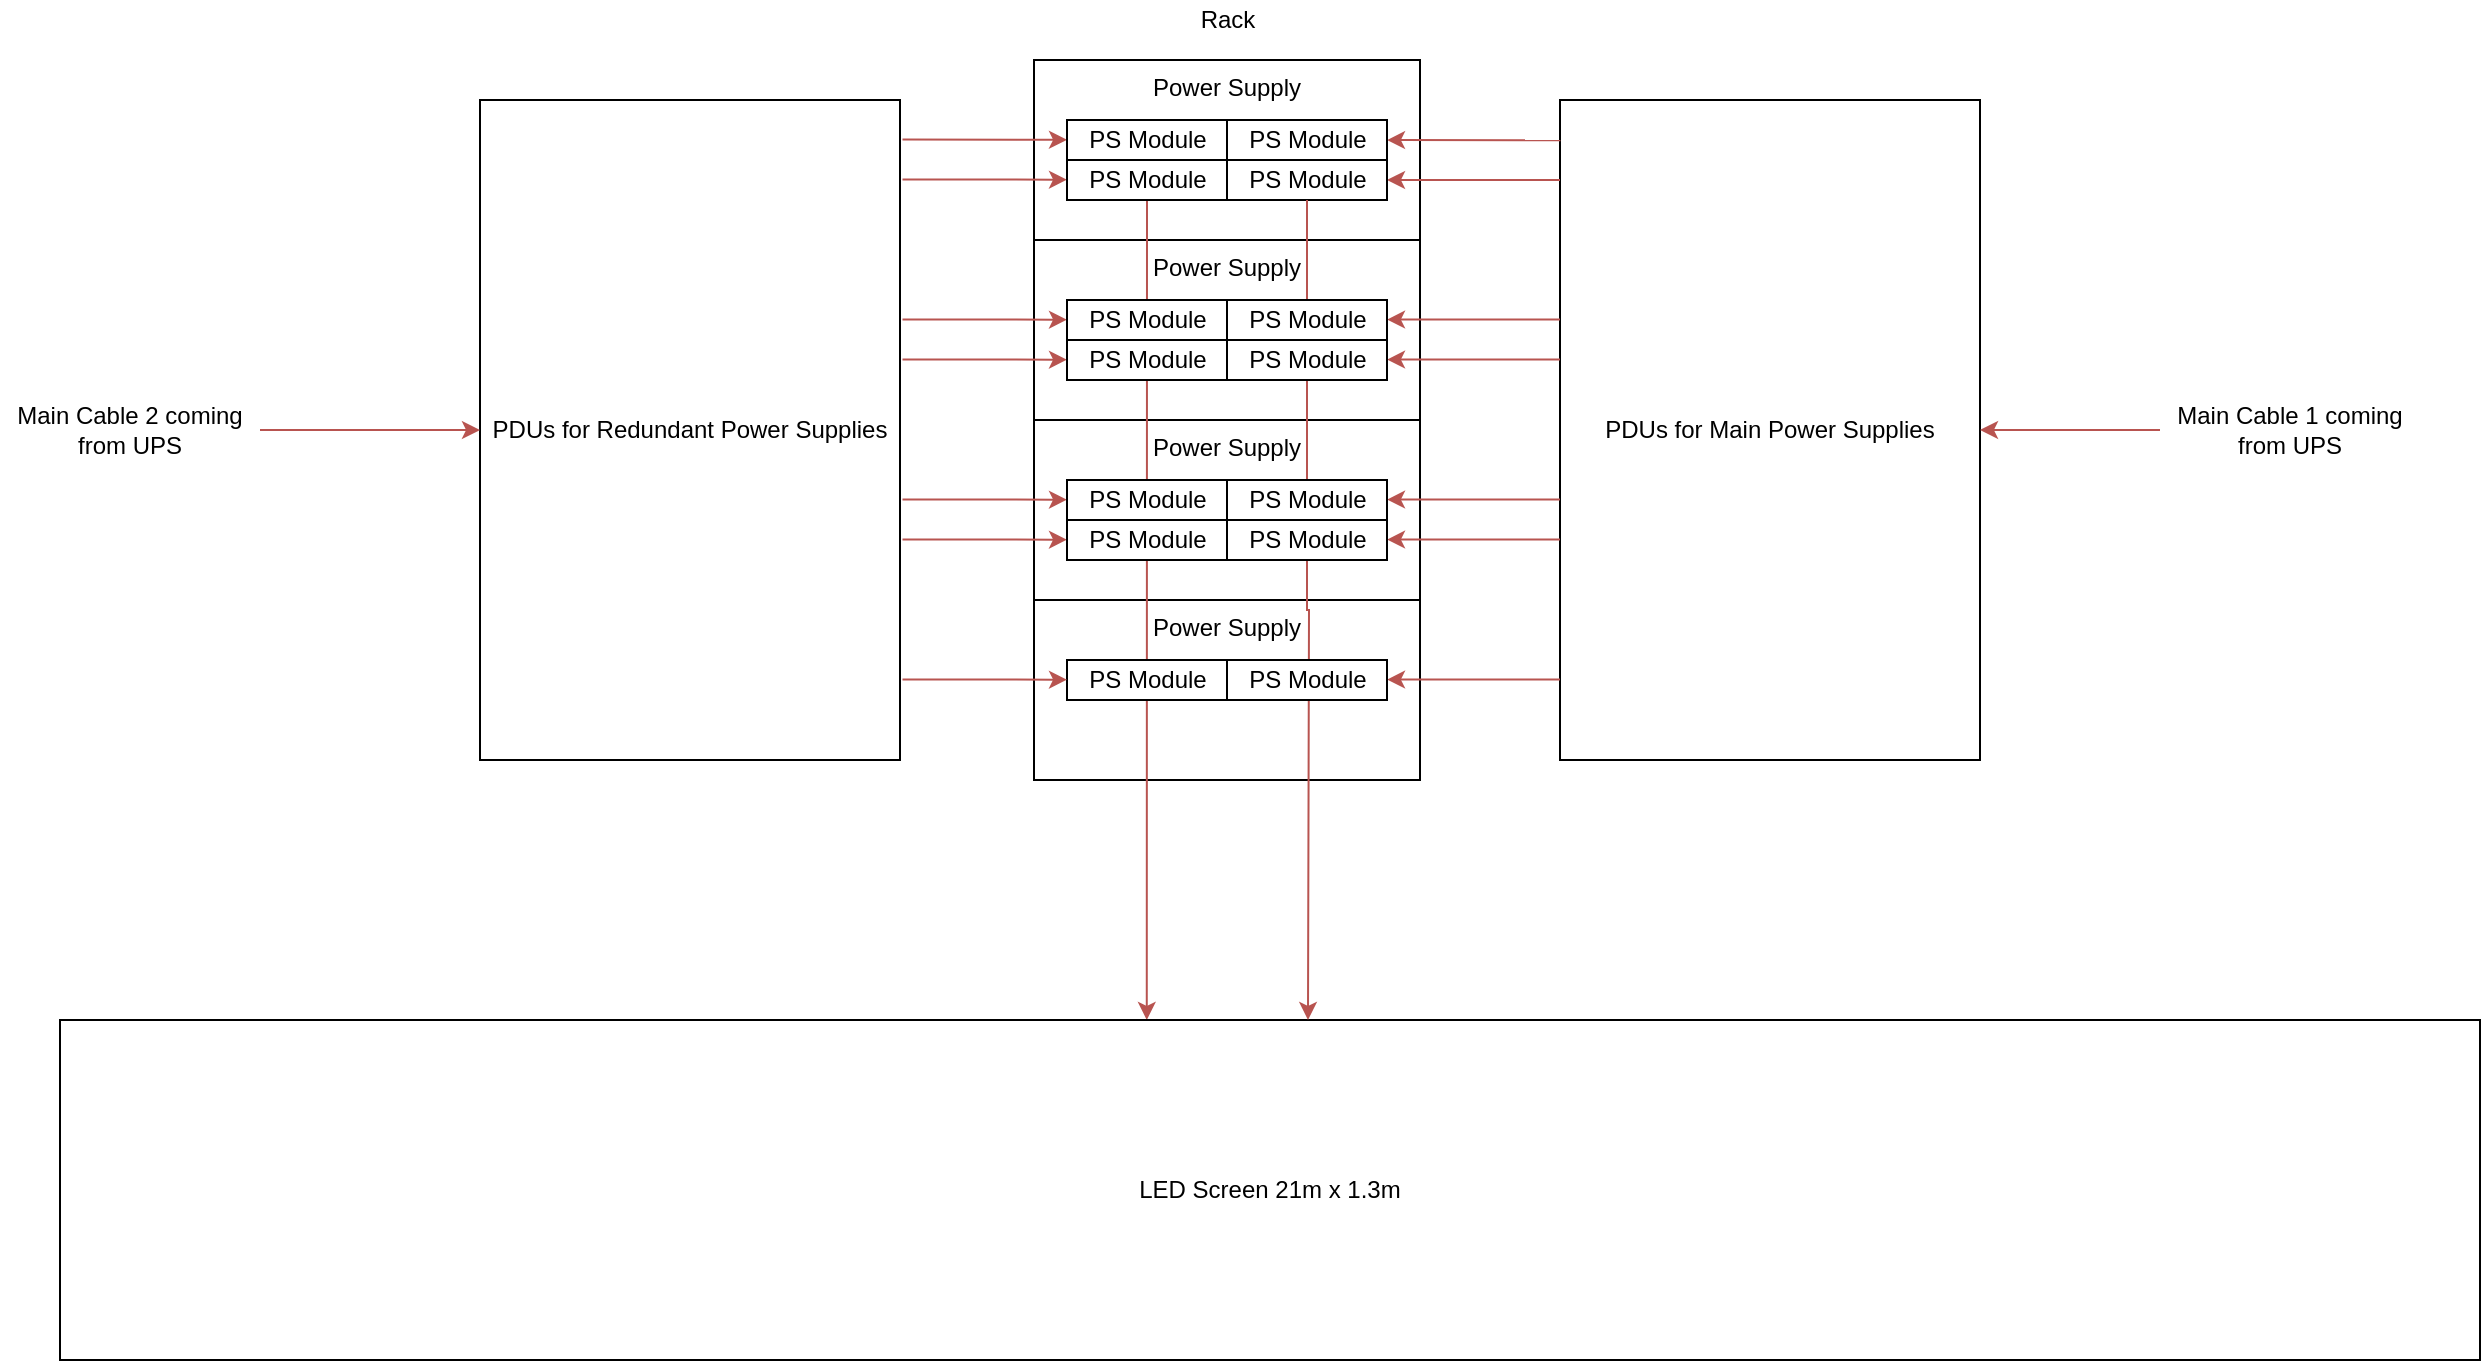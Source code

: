 <mxfile version="13.7.9" type="device"><diagram id="OHl89t3XgFeZNgcmcnRk" name="Page-1"><mxGraphModel dx="2144" dy="1630" grid="1" gridSize="10" guides="1" tooltips="1" connect="1" arrows="1" fold="1" page="1" pageScale="1" pageWidth="1654" pageHeight="1169" math="0" shadow="0"><root><mxCell id="0"/><mxCell id="1" parent="0"/><mxCell id="Eao_oRMj0Ts0742WeRlo-1" value="" style="rounded=0;whiteSpace=wrap;html=1;" vertex="1" parent="1"><mxGeometry x="637" y="230" width="193" height="360" as="geometry"/></mxCell><mxCell id="Eao_oRMj0Ts0742WeRlo-2" value="PDUs for Main Power Supplies" style="rounded=0;whiteSpace=wrap;html=1;" vertex="1" parent="1"><mxGeometry x="900" y="250" width="210" height="330" as="geometry"/></mxCell><mxCell id="Eao_oRMj0Ts0742WeRlo-3" value="" style="endArrow=classic;html=1;entryX=1;entryY=0.5;entryDx=0;entryDy=0;rounded=0;strokeColor=#b85450;fillColor=#f8cecc;endFill=1;startFill=0;comic=0;" edge="1" parent="1" source="Eao_oRMj0Ts0742WeRlo-4" target="Eao_oRMj0Ts0742WeRlo-2"><mxGeometry width="50" height="50" relative="1" as="geometry"><mxPoint x="1200" y="280" as="sourcePoint"/><mxPoint x="1210" y="280" as="targetPoint"/></mxGeometry></mxCell><mxCell id="Eao_oRMj0Ts0742WeRlo-4" value="Main Cable 1 coming from UPS" style="text;html=1;strokeColor=none;fillColor=none;align=center;verticalAlign=middle;whiteSpace=wrap;rounded=0;" vertex="1" parent="1"><mxGeometry x="1200" y="405" width="130" height="20" as="geometry"/></mxCell><mxCell id="Eao_oRMj0Ts0742WeRlo-5" value="PDUs for Redundant Power Supplies" style="rounded=0;whiteSpace=wrap;html=1;" vertex="1" parent="1"><mxGeometry x="360" y="250" width="210" height="330" as="geometry"/></mxCell><mxCell id="Eao_oRMj0Ts0742WeRlo-66" style="edgeStyle=orthogonalEdgeStyle;rounded=0;comic=0;orthogonalLoop=1;jettySize=auto;html=1;sourcePortConstraint=east;startArrow=none;startFill=0;endArrow=classic;endFill=1;strokeColor=#b85450;fillColor=#f8cecc;" edge="1" parent="1" source="Eao_oRMj0Ts0742WeRlo-7"><mxGeometry relative="1" as="geometry"><mxPoint x="360" y="415.0" as="targetPoint"/></mxGeometry></mxCell><mxCell id="Eao_oRMj0Ts0742WeRlo-7" value="Main Cable 2 coming from UPS" style="text;html=1;strokeColor=none;fillColor=none;align=center;verticalAlign=middle;whiteSpace=wrap;rounded=0;" vertex="1" parent="1"><mxGeometry x="120" y="405" width="130" height="20" as="geometry"/></mxCell><mxCell id="Eao_oRMj0Ts0742WeRlo-8" value="Power Supply" style="rounded=0;whiteSpace=wrap;html=1;verticalAlign=top;" vertex="1" parent="1"><mxGeometry x="637" y="230" width="193" height="90" as="geometry"/></mxCell><mxCell id="Eao_oRMj0Ts0742WeRlo-50" style="edgeStyle=none;rounded=0;comic=0;orthogonalLoop=1;jettySize=auto;html=1;entryX=1.006;entryY=0.06;entryDx=0;entryDy=0;entryPerimeter=0;startArrow=classic;startFill=1;endArrow=none;endFill=0;fillColor=#f8cecc;strokeColor=#b85450;" edge="1" parent="1" source="Eao_oRMj0Ts0742WeRlo-9" target="Eao_oRMj0Ts0742WeRlo-5"><mxGeometry relative="1" as="geometry"/></mxCell><mxCell id="Eao_oRMj0Ts0742WeRlo-9" value="PS Module" style="rounded=0;whiteSpace=wrap;html=1;" vertex="1" parent="1"><mxGeometry x="653.5" y="260" width="80" height="20" as="geometry"/></mxCell><mxCell id="Eao_oRMj0Ts0742WeRlo-38" style="edgeStyle=none;rounded=0;orthogonalLoop=1;jettySize=auto;html=1;entryX=0.001;entryY=0.061;entryDx=0;entryDy=0;entryPerimeter=0;startArrow=classic;startFill=1;endArrow=none;endFill=0;fillColor=#f8cecc;strokeColor=#b85450;" edge="1" parent="1" source="Eao_oRMj0Ts0742WeRlo-10" target="Eao_oRMj0Ts0742WeRlo-2"><mxGeometry relative="1" as="geometry"/></mxCell><mxCell id="Eao_oRMj0Ts0742WeRlo-10" value="PS Module" style="rounded=0;whiteSpace=wrap;html=1;" vertex="1" parent="1"><mxGeometry x="733.5" y="260" width="80" height="20" as="geometry"/></mxCell><mxCell id="Eao_oRMj0Ts0742WeRlo-42" style="edgeStyle=none;rounded=0;comic=0;orthogonalLoop=1;jettySize=auto;html=1;exitX=1;exitY=0.5;exitDx=0;exitDy=0;targetPortConstraint=east;anchorPointDirection=0;startArrow=classic;startFill=1;endArrow=none;endFill=0;fillColor=#f8cecc;strokeColor=#b85450;" edge="1" parent="1" source="Eao_oRMj0Ts0742WeRlo-12"><mxGeometry relative="1" as="geometry"><mxPoint x="900" y="290" as="targetPoint"/></mxGeometry></mxCell><mxCell id="Eao_oRMj0Ts0742WeRlo-12" value="PS Module" style="rounded=0;whiteSpace=wrap;html=1;" vertex="1" parent="1"><mxGeometry x="733.5" y="280" width="80" height="20" as="geometry"/></mxCell><mxCell id="Eao_oRMj0Ts0742WeRlo-13" value="Power Supply" style="rounded=0;whiteSpace=wrap;html=1;verticalAlign=top;" vertex="1" parent="1"><mxGeometry x="637" y="320" width="193" height="90" as="geometry"/></mxCell><mxCell id="Eao_oRMj0Ts0742WeRlo-18" value="Power Supply" style="rounded=0;whiteSpace=wrap;html=1;verticalAlign=top;" vertex="1" parent="1"><mxGeometry x="637" y="410" width="193" height="90" as="geometry"/></mxCell><mxCell id="Eao_oRMj0Ts0742WeRlo-23" value="Power Supply" style="rounded=0;whiteSpace=wrap;html=1;verticalAlign=top;" vertex="1" parent="1"><mxGeometry x="637" y="500" width="193" height="90" as="geometry"/></mxCell><mxCell id="Eao_oRMj0Ts0742WeRlo-63" style="edgeStyle=orthogonalEdgeStyle;rounded=0;comic=0;orthogonalLoop=1;jettySize=auto;html=1;exitX=0.5;exitY=0;exitDx=0;exitDy=0;startArrow=none;startFill=0;endArrow=classic;endFill=1;fillColor=#f8cecc;strokeColor=#b85450;" edge="1" parent="1" source="Eao_oRMj0Ts0742WeRlo-11"><mxGeometry relative="1" as="geometry"><mxPoint x="693.389" y="710" as="targetPoint"/><Array as="points"><mxPoint x="694" y="320"/><mxPoint x="693" y="505"/></Array></mxGeometry></mxCell><mxCell id="Eao_oRMj0Ts0742WeRlo-24" value="PS Module" style="rounded=0;whiteSpace=wrap;html=1;" vertex="1" parent="1"><mxGeometry x="653.5" y="530" width="80" height="20" as="geometry"/></mxCell><mxCell id="Eao_oRMj0Ts0742WeRlo-28" value="Rack" style="text;html=1;strokeColor=none;fillColor=none;align=center;verticalAlign=middle;whiteSpace=wrap;rounded=0;" vertex="1" parent="1"><mxGeometry x="713.5" y="200" width="40" height="20" as="geometry"/></mxCell><mxCell id="Eao_oRMj0Ts0742WeRlo-45" style="edgeStyle=none;rounded=0;comic=0;orthogonalLoop=1;jettySize=auto;html=1;exitX=1;exitY=0.5;exitDx=0;exitDy=0;targetPortConstraint=east;anchorPointDirection=0;startArrow=classic;startFill=1;endArrow=none;endFill=0;fillColor=#f8cecc;strokeColor=#b85450;" edge="1" parent="1"><mxGeometry relative="1" as="geometry"><mxPoint x="813.5" y="359.8" as="sourcePoint"/><mxPoint x="900" y="359.8" as="targetPoint"/></mxGeometry></mxCell><mxCell id="Eao_oRMj0Ts0742WeRlo-46" style="edgeStyle=none;rounded=0;comic=0;orthogonalLoop=1;jettySize=auto;html=1;exitX=1;exitY=0.5;exitDx=0;exitDy=0;targetPortConstraint=east;anchorPointDirection=0;startArrow=classic;startFill=1;endArrow=none;endFill=0;fillColor=#f8cecc;strokeColor=#b85450;" edge="1" parent="1"><mxGeometry relative="1" as="geometry"><mxPoint x="813.5" y="379.8" as="sourcePoint"/><mxPoint x="900" y="379.8" as="targetPoint"/></mxGeometry></mxCell><mxCell id="Eao_oRMj0Ts0742WeRlo-47" style="edgeStyle=none;rounded=0;comic=0;orthogonalLoop=1;jettySize=auto;html=1;exitX=1;exitY=0.5;exitDx=0;exitDy=0;targetPortConstraint=east;anchorPointDirection=0;startArrow=classic;startFill=1;endArrow=none;endFill=0;fillColor=#f8cecc;strokeColor=#b85450;" edge="1" parent="1"><mxGeometry relative="1" as="geometry"><mxPoint x="813.5" y="449.8" as="sourcePoint"/><mxPoint x="900" y="449.8" as="targetPoint"/></mxGeometry></mxCell><mxCell id="Eao_oRMj0Ts0742WeRlo-48" style="edgeStyle=none;rounded=0;comic=0;orthogonalLoop=1;jettySize=auto;html=1;exitX=1;exitY=0.5;exitDx=0;exitDy=0;targetPortConstraint=east;anchorPointDirection=0;startArrow=classic;startFill=1;endArrow=none;endFill=0;fillColor=#f8cecc;strokeColor=#b85450;" edge="1" parent="1"><mxGeometry relative="1" as="geometry"><mxPoint x="813.5" y="469.8" as="sourcePoint"/><mxPoint x="900" y="469.8" as="targetPoint"/></mxGeometry></mxCell><mxCell id="Eao_oRMj0Ts0742WeRlo-49" style="edgeStyle=none;rounded=0;comic=0;orthogonalLoop=1;jettySize=auto;html=1;exitX=1;exitY=0.5;exitDx=0;exitDy=0;targetPortConstraint=east;anchorPointDirection=0;startArrow=classic;startFill=1;endArrow=none;endFill=0;fillColor=#f8cecc;strokeColor=#b85450;" edge="1" parent="1"><mxGeometry relative="1" as="geometry"><mxPoint x="813.5" y="539.8" as="sourcePoint"/><mxPoint x="900" y="539.8" as="targetPoint"/></mxGeometry></mxCell><mxCell id="Eao_oRMj0Ts0742WeRlo-53" style="edgeStyle=none;rounded=0;comic=0;orthogonalLoop=1;jettySize=auto;html=1;entryX=1.006;entryY=0.06;entryDx=0;entryDy=0;entryPerimeter=0;startArrow=classic;startFill=1;endArrow=none;endFill=0;fillColor=#f8cecc;strokeColor=#b85450;" edge="1" parent="1"><mxGeometry relative="1" as="geometry"><mxPoint x="653.5" y="289.845" as="sourcePoint"/><mxPoint x="571.26" y="289.71" as="targetPoint"/></mxGeometry></mxCell><mxCell id="Eao_oRMj0Ts0742WeRlo-54" style="edgeStyle=none;rounded=0;comic=0;orthogonalLoop=1;jettySize=auto;html=1;entryX=1.006;entryY=0.06;entryDx=0;entryDy=0;entryPerimeter=0;startArrow=classic;startFill=1;endArrow=none;endFill=0;fillColor=#f8cecc;strokeColor=#b85450;" edge="1" parent="1"><mxGeometry relative="1" as="geometry"><mxPoint x="653.5" y="359.845" as="sourcePoint"/><mxPoint x="571.26" y="359.71" as="targetPoint"/></mxGeometry></mxCell><mxCell id="Eao_oRMj0Ts0742WeRlo-55" style="edgeStyle=none;rounded=0;comic=0;orthogonalLoop=1;jettySize=auto;html=1;entryX=1.006;entryY=0.06;entryDx=0;entryDy=0;entryPerimeter=0;startArrow=classic;startFill=1;endArrow=none;endFill=0;fillColor=#f8cecc;strokeColor=#b85450;" edge="1" parent="1"><mxGeometry relative="1" as="geometry"><mxPoint x="653.5" y="379.845" as="sourcePoint"/><mxPoint x="571.26" y="379.71" as="targetPoint"/></mxGeometry></mxCell><mxCell id="Eao_oRMj0Ts0742WeRlo-56" style="edgeStyle=none;rounded=0;comic=0;orthogonalLoop=1;jettySize=auto;html=1;entryX=1.006;entryY=0.06;entryDx=0;entryDy=0;entryPerimeter=0;startArrow=classic;startFill=1;endArrow=none;endFill=0;fillColor=#f8cecc;strokeColor=#b85450;" edge="1" parent="1"><mxGeometry relative="1" as="geometry"><mxPoint x="653.5" y="449.845" as="sourcePoint"/><mxPoint x="571.26" y="449.71" as="targetPoint"/></mxGeometry></mxCell><mxCell id="Eao_oRMj0Ts0742WeRlo-57" style="edgeStyle=none;rounded=0;comic=0;orthogonalLoop=1;jettySize=auto;html=1;entryX=1.006;entryY=0.06;entryDx=0;entryDy=0;entryPerimeter=0;startArrow=classic;startFill=1;endArrow=none;endFill=0;fillColor=#f8cecc;strokeColor=#b85450;" edge="1" parent="1"><mxGeometry relative="1" as="geometry"><mxPoint x="653.5" y="469.845" as="sourcePoint"/><mxPoint x="571.26" y="469.71" as="targetPoint"/></mxGeometry></mxCell><mxCell id="Eao_oRMj0Ts0742WeRlo-58" style="edgeStyle=none;rounded=0;comic=0;orthogonalLoop=1;jettySize=auto;html=1;entryX=1.006;entryY=0.06;entryDx=0;entryDy=0;entryPerimeter=0;startArrow=classic;startFill=1;endArrow=none;endFill=0;fillColor=#f8cecc;strokeColor=#b85450;" edge="1" parent="1"><mxGeometry relative="1" as="geometry"><mxPoint x="653.5" y="539.845" as="sourcePoint"/><mxPoint x="571.26" y="539.71" as="targetPoint"/></mxGeometry></mxCell><mxCell id="Eao_oRMj0Ts0742WeRlo-59" value="LED Screen 21m x 1.3m" style="rounded=0;whiteSpace=wrap;html=1;" vertex="1" parent="1"><mxGeometry x="150" y="710" width="1210" height="170" as="geometry"/></mxCell><mxCell id="Eao_oRMj0Ts0742WeRlo-14" value="PS Module" style="rounded=0;whiteSpace=wrap;html=1;" vertex="1" parent="1"><mxGeometry x="653.5" y="350" width="80" height="20" as="geometry"/></mxCell><mxCell id="Eao_oRMj0Ts0742WeRlo-16" value="PS Module" style="rounded=0;whiteSpace=wrap;html=1;" vertex="1" parent="1"><mxGeometry x="653.5" y="370" width="80" height="20" as="geometry"/></mxCell><mxCell id="Eao_oRMj0Ts0742WeRlo-19" value="PS Module" style="rounded=0;whiteSpace=wrap;html=1;" vertex="1" parent="1"><mxGeometry x="653.5" y="440" width="80" height="20" as="geometry"/></mxCell><mxCell id="Eao_oRMj0Ts0742WeRlo-21" value="PS Module" style="rounded=0;whiteSpace=wrap;html=1;" vertex="1" parent="1"><mxGeometry x="653.5" y="460" width="80" height="20" as="geometry"/></mxCell><mxCell id="Eao_oRMj0Ts0742WeRlo-11" value="PS Module" style="rounded=0;whiteSpace=wrap;html=1;" vertex="1" parent="1"><mxGeometry x="653.5" y="280" width="80" height="20" as="geometry"/></mxCell><mxCell id="Eao_oRMj0Ts0742WeRlo-65" style="edgeStyle=orthogonalEdgeStyle;rounded=0;comic=0;orthogonalLoop=1;jettySize=auto;html=1;exitX=0.5;exitY=1;exitDx=0;exitDy=0;startArrow=none;startFill=0;endArrow=classic;endFill=1;fillColor=#f8cecc;strokeColor=#b85450;" edge="1" parent="1" source="Eao_oRMj0Ts0742WeRlo-12"><mxGeometry relative="1" as="geometry"><mxPoint x="774" y="710" as="targetPoint"/></mxGeometry></mxCell><mxCell id="Eao_oRMj0Ts0742WeRlo-25" value="PS Module" style="rounded=0;whiteSpace=wrap;html=1;" vertex="1" parent="1"><mxGeometry x="733.5" y="530" width="80" height="20" as="geometry"/></mxCell><mxCell id="Eao_oRMj0Ts0742WeRlo-15" value="PS Module" style="rounded=0;whiteSpace=wrap;html=1;" vertex="1" parent="1"><mxGeometry x="733.5" y="350" width="80" height="20" as="geometry"/></mxCell><mxCell id="Eao_oRMj0Ts0742WeRlo-17" value="PS Module" style="rounded=0;whiteSpace=wrap;html=1;" vertex="1" parent="1"><mxGeometry x="733.5" y="370" width="80" height="20" as="geometry"/></mxCell><mxCell id="Eao_oRMj0Ts0742WeRlo-20" value="PS Module" style="rounded=0;whiteSpace=wrap;html=1;" vertex="1" parent="1"><mxGeometry x="733.5" y="440" width="80" height="20" as="geometry"/></mxCell><mxCell id="Eao_oRMj0Ts0742WeRlo-22" value="PS Module" style="rounded=0;whiteSpace=wrap;html=1;" vertex="1" parent="1"><mxGeometry x="733.5" y="460" width="80" height="20" as="geometry"/></mxCell></root></mxGraphModel></diagram></mxfile>